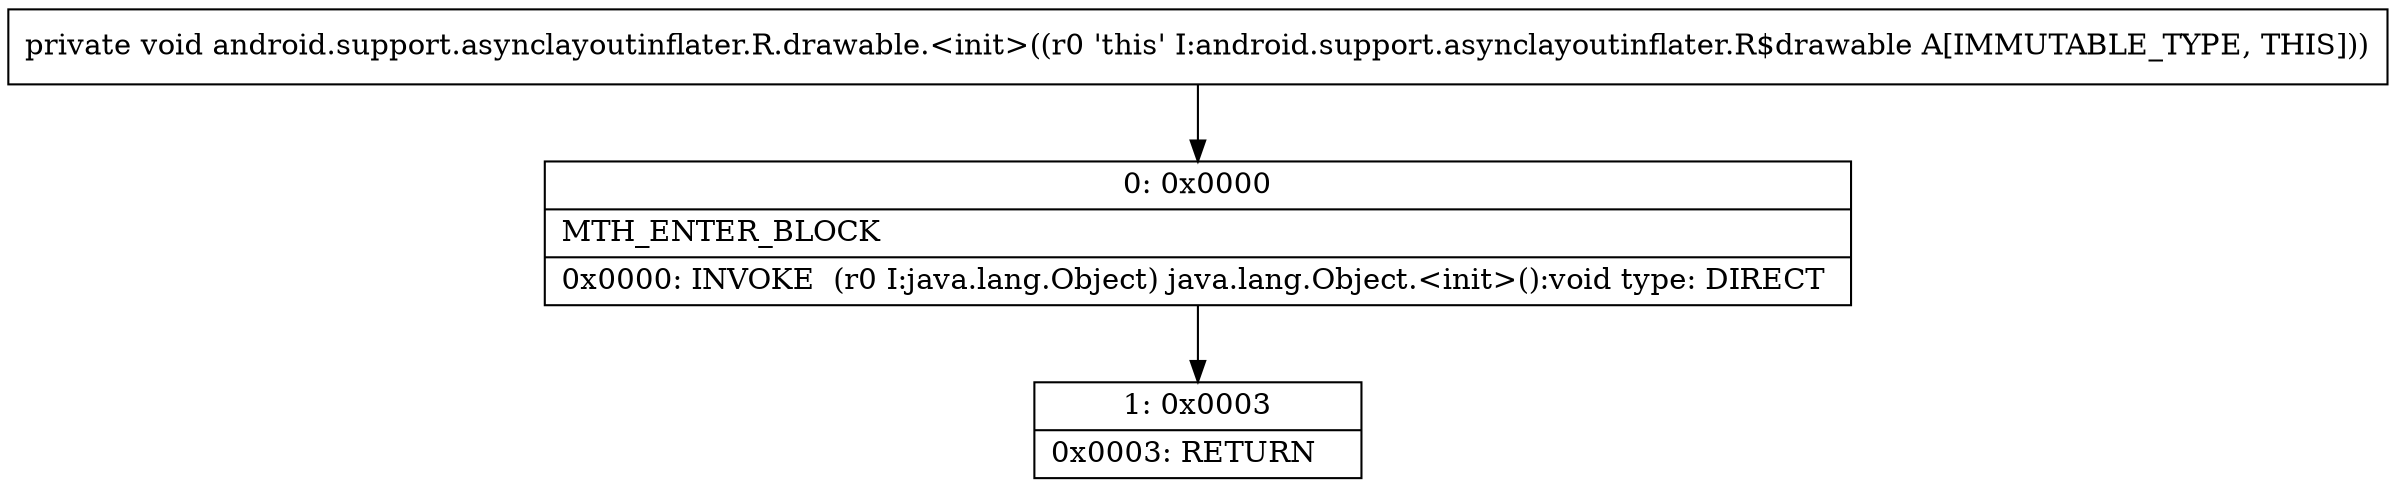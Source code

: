 digraph "CFG forandroid.support.asynclayoutinflater.R.drawable.\<init\>()V" {
Node_0 [shape=record,label="{0\:\ 0x0000|MTH_ENTER_BLOCK\l|0x0000: INVOKE  (r0 I:java.lang.Object) java.lang.Object.\<init\>():void type: DIRECT \l}"];
Node_1 [shape=record,label="{1\:\ 0x0003|0x0003: RETURN   \l}"];
MethodNode[shape=record,label="{private void android.support.asynclayoutinflater.R.drawable.\<init\>((r0 'this' I:android.support.asynclayoutinflater.R$drawable A[IMMUTABLE_TYPE, THIS])) }"];
MethodNode -> Node_0;
Node_0 -> Node_1;
}

